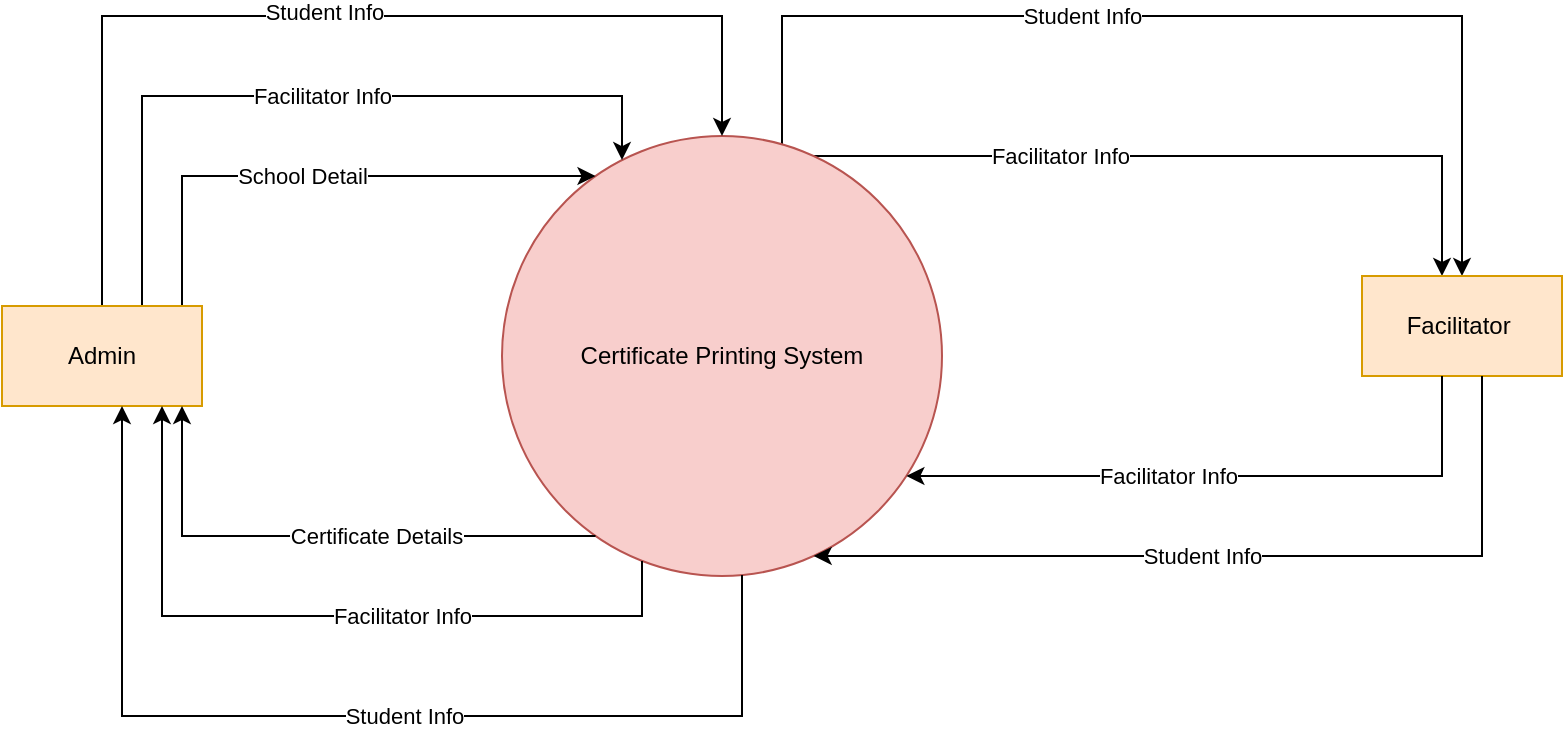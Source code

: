 <mxfile version="21.6.1" type="device">
  <diagram name="Page-1" id="nLk0donjMaA9mDtRtThm">
    <mxGraphModel dx="880" dy="452" grid="1" gridSize="10" guides="1" tooltips="1" connect="1" arrows="1" fold="1" page="1" pageScale="1" pageWidth="850" pageHeight="1100" math="0" shadow="0">
      <root>
        <mxCell id="0" />
        <mxCell id="1" parent="0" />
        <mxCell id="IdqDkOQYwUtYCvJa5ZuF-16" style="edgeStyle=orthogonalEdgeStyle;rounded=0;orthogonalLoop=1;jettySize=auto;html=1;" edge="1" parent="1" source="IdqDkOQYwUtYCvJa5ZuF-1" target="IdqDkOQYwUtYCvJa5ZuF-3">
          <mxGeometry relative="1" as="geometry">
            <Array as="points">
              <mxPoint x="420" y="70" />
              <mxPoint x="760" y="70" />
            </Array>
          </mxGeometry>
        </mxCell>
        <mxCell id="IdqDkOQYwUtYCvJa5ZuF-17" value="Student Info" style="edgeLabel;html=1;align=center;verticalAlign=middle;resizable=0;points=[];" vertex="1" connectable="0" parent="IdqDkOQYwUtYCvJa5ZuF-16">
          <mxGeometry x="-0.198" relative="1" as="geometry">
            <mxPoint as="offset" />
          </mxGeometry>
        </mxCell>
        <mxCell id="IdqDkOQYwUtYCvJa5ZuF-18" style="edgeStyle=orthogonalEdgeStyle;rounded=0;orthogonalLoop=1;jettySize=auto;html=1;" edge="1" parent="1" source="IdqDkOQYwUtYCvJa5ZuF-1" target="IdqDkOQYwUtYCvJa5ZuF-3">
          <mxGeometry relative="1" as="geometry">
            <Array as="points">
              <mxPoint x="750" y="140" />
            </Array>
          </mxGeometry>
        </mxCell>
        <mxCell id="IdqDkOQYwUtYCvJa5ZuF-19" value="Facilitator Info" style="edgeLabel;html=1;align=center;verticalAlign=middle;resizable=0;points=[];" vertex="1" connectable="0" parent="IdqDkOQYwUtYCvJa5ZuF-18">
          <mxGeometry x="-0.342" y="4" relative="1" as="geometry">
            <mxPoint y="4" as="offset" />
          </mxGeometry>
        </mxCell>
        <mxCell id="IdqDkOQYwUtYCvJa5ZuF-1" value="Certificate Printing System" style="shape=ellipse;html=1;dashed=0;whiteSpace=wrap;aspect=fixed;perimeter=ellipsePerimeter;fillColor=#f8cecc;strokeColor=#b85450;" vertex="1" parent="1">
          <mxGeometry x="280" y="130" width="220" height="220" as="geometry" />
        </mxCell>
        <mxCell id="IdqDkOQYwUtYCvJa5ZuF-4" style="edgeStyle=orthogonalEdgeStyle;rounded=0;orthogonalLoop=1;jettySize=auto;html=1;" edge="1" parent="1" source="IdqDkOQYwUtYCvJa5ZuF-2" target="IdqDkOQYwUtYCvJa5ZuF-1">
          <mxGeometry relative="1" as="geometry">
            <Array as="points">
              <mxPoint x="80" y="70" />
              <mxPoint x="390" y="70" />
            </Array>
          </mxGeometry>
        </mxCell>
        <mxCell id="IdqDkOQYwUtYCvJa5ZuF-5" value="Student Info" style="edgeLabel;html=1;align=center;verticalAlign=middle;resizable=0;points=[];" vertex="1" connectable="0" parent="IdqDkOQYwUtYCvJa5ZuF-4">
          <mxGeometry x="-0.187" y="2" relative="1" as="geometry">
            <mxPoint x="46" as="offset" />
          </mxGeometry>
        </mxCell>
        <mxCell id="IdqDkOQYwUtYCvJa5ZuF-6" style="edgeStyle=orthogonalEdgeStyle;rounded=0;orthogonalLoop=1;jettySize=auto;html=1;" edge="1" parent="1" source="IdqDkOQYwUtYCvJa5ZuF-2" target="IdqDkOQYwUtYCvJa5ZuF-1">
          <mxGeometry relative="1" as="geometry">
            <Array as="points">
              <mxPoint x="100" y="110" />
              <mxPoint x="340" y="110" />
            </Array>
          </mxGeometry>
        </mxCell>
        <mxCell id="IdqDkOQYwUtYCvJa5ZuF-7" value="Facilitator Info" style="edgeLabel;html=1;align=center;verticalAlign=middle;resizable=0;points=[];" vertex="1" connectable="0" parent="IdqDkOQYwUtYCvJa5ZuF-6">
          <mxGeometry x="-0.267" relative="1" as="geometry">
            <mxPoint x="57" as="offset" />
          </mxGeometry>
        </mxCell>
        <mxCell id="IdqDkOQYwUtYCvJa5ZuF-8" style="edgeStyle=orthogonalEdgeStyle;rounded=0;orthogonalLoop=1;jettySize=auto;html=1;" edge="1" parent="1" source="IdqDkOQYwUtYCvJa5ZuF-2" target="IdqDkOQYwUtYCvJa5ZuF-1">
          <mxGeometry relative="1" as="geometry">
            <mxPoint x="140" y="250" as="sourcePoint" />
            <mxPoint x="290" y="250" as="targetPoint" />
            <Array as="points">
              <mxPoint x="120" y="150" />
            </Array>
          </mxGeometry>
        </mxCell>
        <mxCell id="IdqDkOQYwUtYCvJa5ZuF-9" value="School Detail" style="edgeLabel;html=1;align=center;verticalAlign=middle;resizable=0;points=[];" vertex="1" connectable="0" parent="IdqDkOQYwUtYCvJa5ZuF-8">
          <mxGeometry x="0.147" y="-3" relative="1" as="geometry">
            <mxPoint x="-31" y="-3" as="offset" />
          </mxGeometry>
        </mxCell>
        <mxCell id="IdqDkOQYwUtYCvJa5ZuF-2" value="Admin" style="html=1;dashed=0;whiteSpace=wrap;fillColor=#ffe6cc;strokeColor=#d79b00;" vertex="1" parent="1">
          <mxGeometry x="30" y="215" width="100" height="50" as="geometry" />
        </mxCell>
        <mxCell id="IdqDkOQYwUtYCvJa5ZuF-3" value="Facilitator&amp;nbsp;" style="html=1;dashed=0;whiteSpace=wrap;fillColor=#ffe6cc;strokeColor=#d79b00;" vertex="1" parent="1">
          <mxGeometry x="710" y="200" width="100" height="50" as="geometry" />
        </mxCell>
        <mxCell id="IdqDkOQYwUtYCvJa5ZuF-10" style="edgeStyle=orthogonalEdgeStyle;rounded=0;orthogonalLoop=1;jettySize=auto;html=1;" edge="1" parent="1" source="IdqDkOQYwUtYCvJa5ZuF-1" target="IdqDkOQYwUtYCvJa5ZuF-2">
          <mxGeometry relative="1" as="geometry">
            <mxPoint x="400" y="140" as="sourcePoint" />
            <mxPoint x="90" y="225" as="targetPoint" />
            <Array as="points">
              <mxPoint x="400" y="420" />
              <mxPoint x="90" y="420" />
            </Array>
          </mxGeometry>
        </mxCell>
        <mxCell id="IdqDkOQYwUtYCvJa5ZuF-11" value="Student Info" style="edgeLabel;html=1;align=center;verticalAlign=middle;resizable=0;points=[];" vertex="1" connectable="0" parent="IdqDkOQYwUtYCvJa5ZuF-10">
          <mxGeometry x="-0.187" y="2" relative="1" as="geometry">
            <mxPoint x="-22" y="-2" as="offset" />
          </mxGeometry>
        </mxCell>
        <mxCell id="IdqDkOQYwUtYCvJa5ZuF-12" style="edgeStyle=orthogonalEdgeStyle;rounded=0;orthogonalLoop=1;jettySize=auto;html=1;" edge="1" parent="1" source="IdqDkOQYwUtYCvJa5ZuF-1" target="IdqDkOQYwUtYCvJa5ZuF-2">
          <mxGeometry relative="1" as="geometry">
            <mxPoint x="350" y="152" as="sourcePoint" />
            <mxPoint x="110" y="225" as="targetPoint" />
            <Array as="points">
              <mxPoint x="350" y="370" />
              <mxPoint x="110" y="370" />
            </Array>
          </mxGeometry>
        </mxCell>
        <mxCell id="IdqDkOQYwUtYCvJa5ZuF-13" value="Facilitator Info" style="edgeLabel;html=1;align=center;verticalAlign=middle;resizable=0;points=[];" vertex="1" connectable="0" parent="IdqDkOQYwUtYCvJa5ZuF-12">
          <mxGeometry x="-0.267" relative="1" as="geometry">
            <mxPoint x="-11" as="offset" />
          </mxGeometry>
        </mxCell>
        <mxCell id="IdqDkOQYwUtYCvJa5ZuF-14" style="edgeStyle=orthogonalEdgeStyle;rounded=0;orthogonalLoop=1;jettySize=auto;html=1;" edge="1" parent="1" source="IdqDkOQYwUtYCvJa5ZuF-1" target="IdqDkOQYwUtYCvJa5ZuF-2">
          <mxGeometry relative="1" as="geometry">
            <mxPoint x="360" y="352" as="sourcePoint" />
            <mxPoint x="120" y="275" as="targetPoint" />
            <Array as="points">
              <mxPoint x="120" y="330" />
            </Array>
          </mxGeometry>
        </mxCell>
        <mxCell id="IdqDkOQYwUtYCvJa5ZuF-15" value="Certificate Details" style="edgeLabel;html=1;align=center;verticalAlign=middle;resizable=0;points=[];" vertex="1" connectable="0" parent="IdqDkOQYwUtYCvJa5ZuF-14">
          <mxGeometry x="-0.267" relative="1" as="geometry">
            <mxPoint x="-11" as="offset" />
          </mxGeometry>
        </mxCell>
        <mxCell id="IdqDkOQYwUtYCvJa5ZuF-20" style="edgeStyle=orthogonalEdgeStyle;rounded=0;orthogonalLoop=1;jettySize=auto;html=1;" edge="1" parent="1" source="IdqDkOQYwUtYCvJa5ZuF-3" target="IdqDkOQYwUtYCvJa5ZuF-1">
          <mxGeometry relative="1" as="geometry">
            <mxPoint x="770" y="210" as="sourcePoint" />
            <mxPoint x="430" y="144" as="targetPoint" />
            <Array as="points">
              <mxPoint x="770" y="340" />
            </Array>
          </mxGeometry>
        </mxCell>
        <mxCell id="IdqDkOQYwUtYCvJa5ZuF-21" value="Student Info" style="edgeLabel;html=1;align=center;verticalAlign=middle;resizable=0;points=[];" vertex="1" connectable="0" parent="IdqDkOQYwUtYCvJa5ZuF-20">
          <mxGeometry x="-0.198" relative="1" as="geometry">
            <mxPoint x="-60" as="offset" />
          </mxGeometry>
        </mxCell>
        <mxCell id="IdqDkOQYwUtYCvJa5ZuF-22" style="edgeStyle=orthogonalEdgeStyle;rounded=0;orthogonalLoop=1;jettySize=auto;html=1;" edge="1" parent="1" source="IdqDkOQYwUtYCvJa5ZuF-3" target="IdqDkOQYwUtYCvJa5ZuF-1">
          <mxGeometry relative="1" as="geometry">
            <mxPoint x="780" y="260" as="sourcePoint" />
            <mxPoint x="446" y="350" as="targetPoint" />
            <Array as="points">
              <mxPoint x="750" y="300" />
            </Array>
          </mxGeometry>
        </mxCell>
        <mxCell id="IdqDkOQYwUtYCvJa5ZuF-23" value="Facilitator Info" style="edgeLabel;html=1;align=center;verticalAlign=middle;resizable=0;points=[];" vertex="1" connectable="0" parent="IdqDkOQYwUtYCvJa5ZuF-22">
          <mxGeometry x="-0.198" relative="1" as="geometry">
            <mxPoint x="-60" as="offset" />
          </mxGeometry>
        </mxCell>
      </root>
    </mxGraphModel>
  </diagram>
</mxfile>
